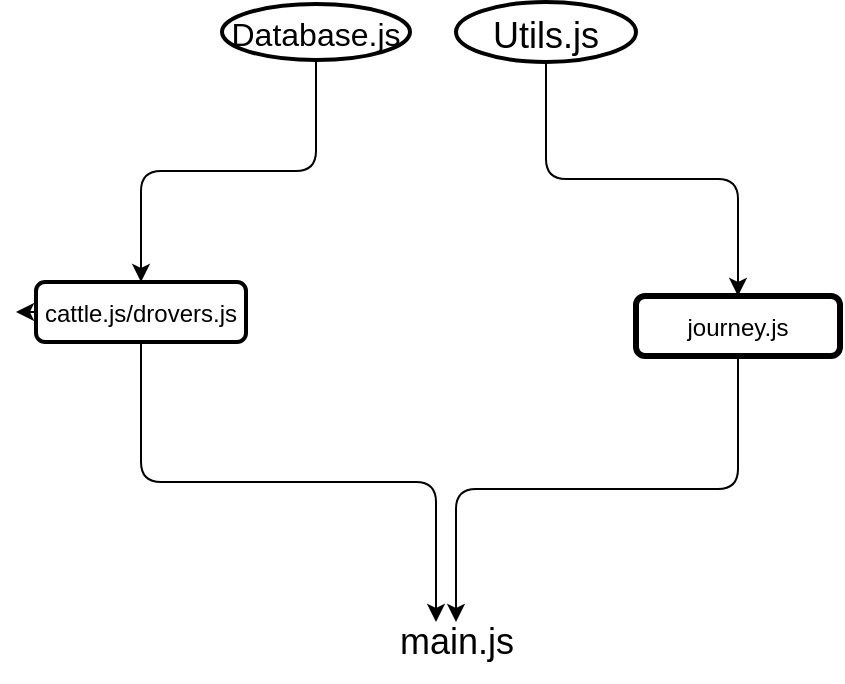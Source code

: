 <mxfile>
    <diagram id="fMpTp8S-Xt_RmwLCaR5d" name="Page-1">
        <mxGraphModel dx="1022" dy="576" grid="1" gridSize="10" guides="1" tooltips="1" connect="1" arrows="1" fold="1" page="1" pageScale="1" pageWidth="850" pageHeight="1100" math="0" shadow="0">
            <root>
                <mxCell id="0"/>
                <mxCell id="1" parent="0"/>
                <mxCell id="12" value="Database.js" style="ellipse;fontSize=16;strokeWidth=2;perimeterSpacing=0;" vertex="1" parent="1">
                    <mxGeometry x="273" y="51" width="94" height="28" as="geometry"/>
                </mxCell>
                <mxCell id="24" style="edgeStyle=none;html=1;fontSize=18;" edge="1" parent="1" source="13">
                    <mxGeometry relative="1" as="geometry">
                        <mxPoint x="170" y="205" as="targetPoint"/>
                    </mxGeometry>
                </mxCell>
                <mxCell id="13" value="cattle.js/drovers.js" style="rounded=1;strokeWidth=2;" vertex="1" parent="1">
                    <mxGeometry x="180" y="190" width="105" height="30" as="geometry"/>
                </mxCell>
                <mxCell id="14" value="" style="edgeStyle=elbowEdgeStyle;elbow=vertical;" edge="1" source="12" target="13" parent="1">
                    <mxGeometry relative="1" as="geometry"/>
                </mxCell>
                <mxCell id="16" value="" style="edgeStyle=elbowEdgeStyle;elbow=vertical;" edge="1" source="13" parent="1">
                    <mxGeometry relative="1" as="geometry">
                        <mxPoint x="380" y="360" as="targetPoint"/>
                    </mxGeometry>
                </mxCell>
                <mxCell id="19" value="Utils.js" style="ellipse;fontSize=18;strokeWidth=2;" vertex="1" parent="1">
                    <mxGeometry x="390" y="50" width="90" height="30" as="geometry"/>
                </mxCell>
                <mxCell id="20" value="journey.js" style="rounded=1;strokeWidth=3;" vertex="1" parent="1">
                    <mxGeometry x="480" y="197" width="102" height="30" as="geometry"/>
                </mxCell>
                <mxCell id="21" value="" style="edgeStyle=elbowEdgeStyle;elbow=vertical;" edge="1" source="19" target="20" parent="1">
                    <mxGeometry relative="1" as="geometry"/>
                </mxCell>
                <mxCell id="23" value="" style="edgeStyle=elbowEdgeStyle;elbow=vertical;" edge="1" source="20" parent="1">
                    <mxGeometry relative="1" as="geometry">
                        <mxPoint x="390" y="360" as="targetPoint"/>
                    </mxGeometry>
                </mxCell>
                <mxCell id="26" value="main.js" style="text;html=1;align=center;verticalAlign=middle;resizable=0;points=[];autosize=1;strokeColor=none;fillColor=none;fontSize=18;" vertex="1" parent="1">
                    <mxGeometry x="350" y="350" width="80" height="40" as="geometry"/>
                </mxCell>
            </root>
        </mxGraphModel>
    </diagram>
</mxfile>